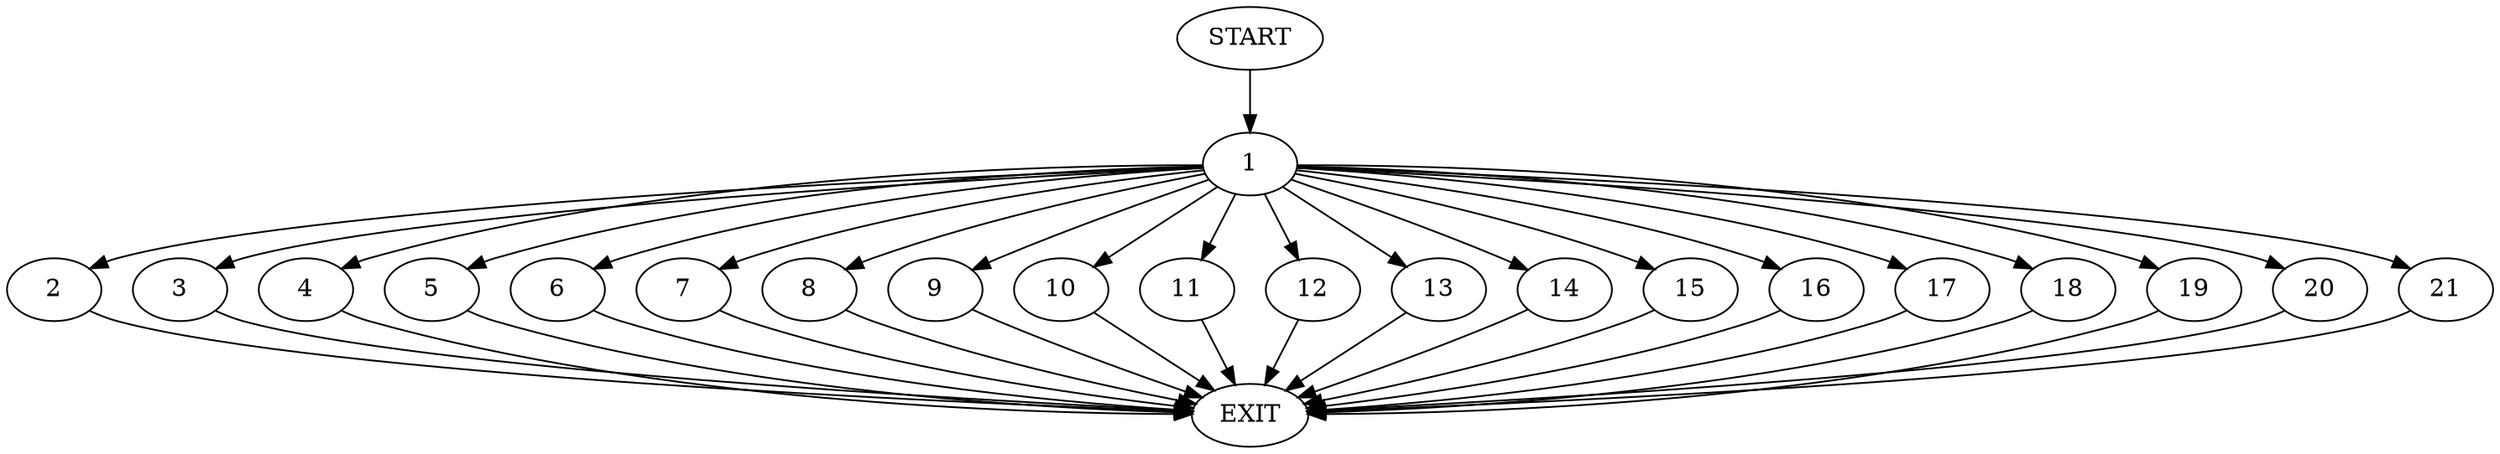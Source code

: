 digraph {
0 [label="START"]
22 [label="EXIT"]
0 -> 1
1 -> 2
1 -> 3
1 -> 4
1 -> 5
1 -> 6
1 -> 7
1 -> 8
1 -> 9
1 -> 10
1 -> 11
1 -> 12
1 -> 13
1 -> 14
1 -> 15
1 -> 16
1 -> 17
1 -> 18
1 -> 19
1 -> 20
1 -> 21
14 -> 22
5 -> 22
2 -> 22
16 -> 22
3 -> 22
10 -> 22
9 -> 22
18 -> 22
11 -> 22
15 -> 22
4 -> 22
17 -> 22
13 -> 22
6 -> 22
12 -> 22
7 -> 22
8 -> 22
20 -> 22
19 -> 22
21 -> 22
}
